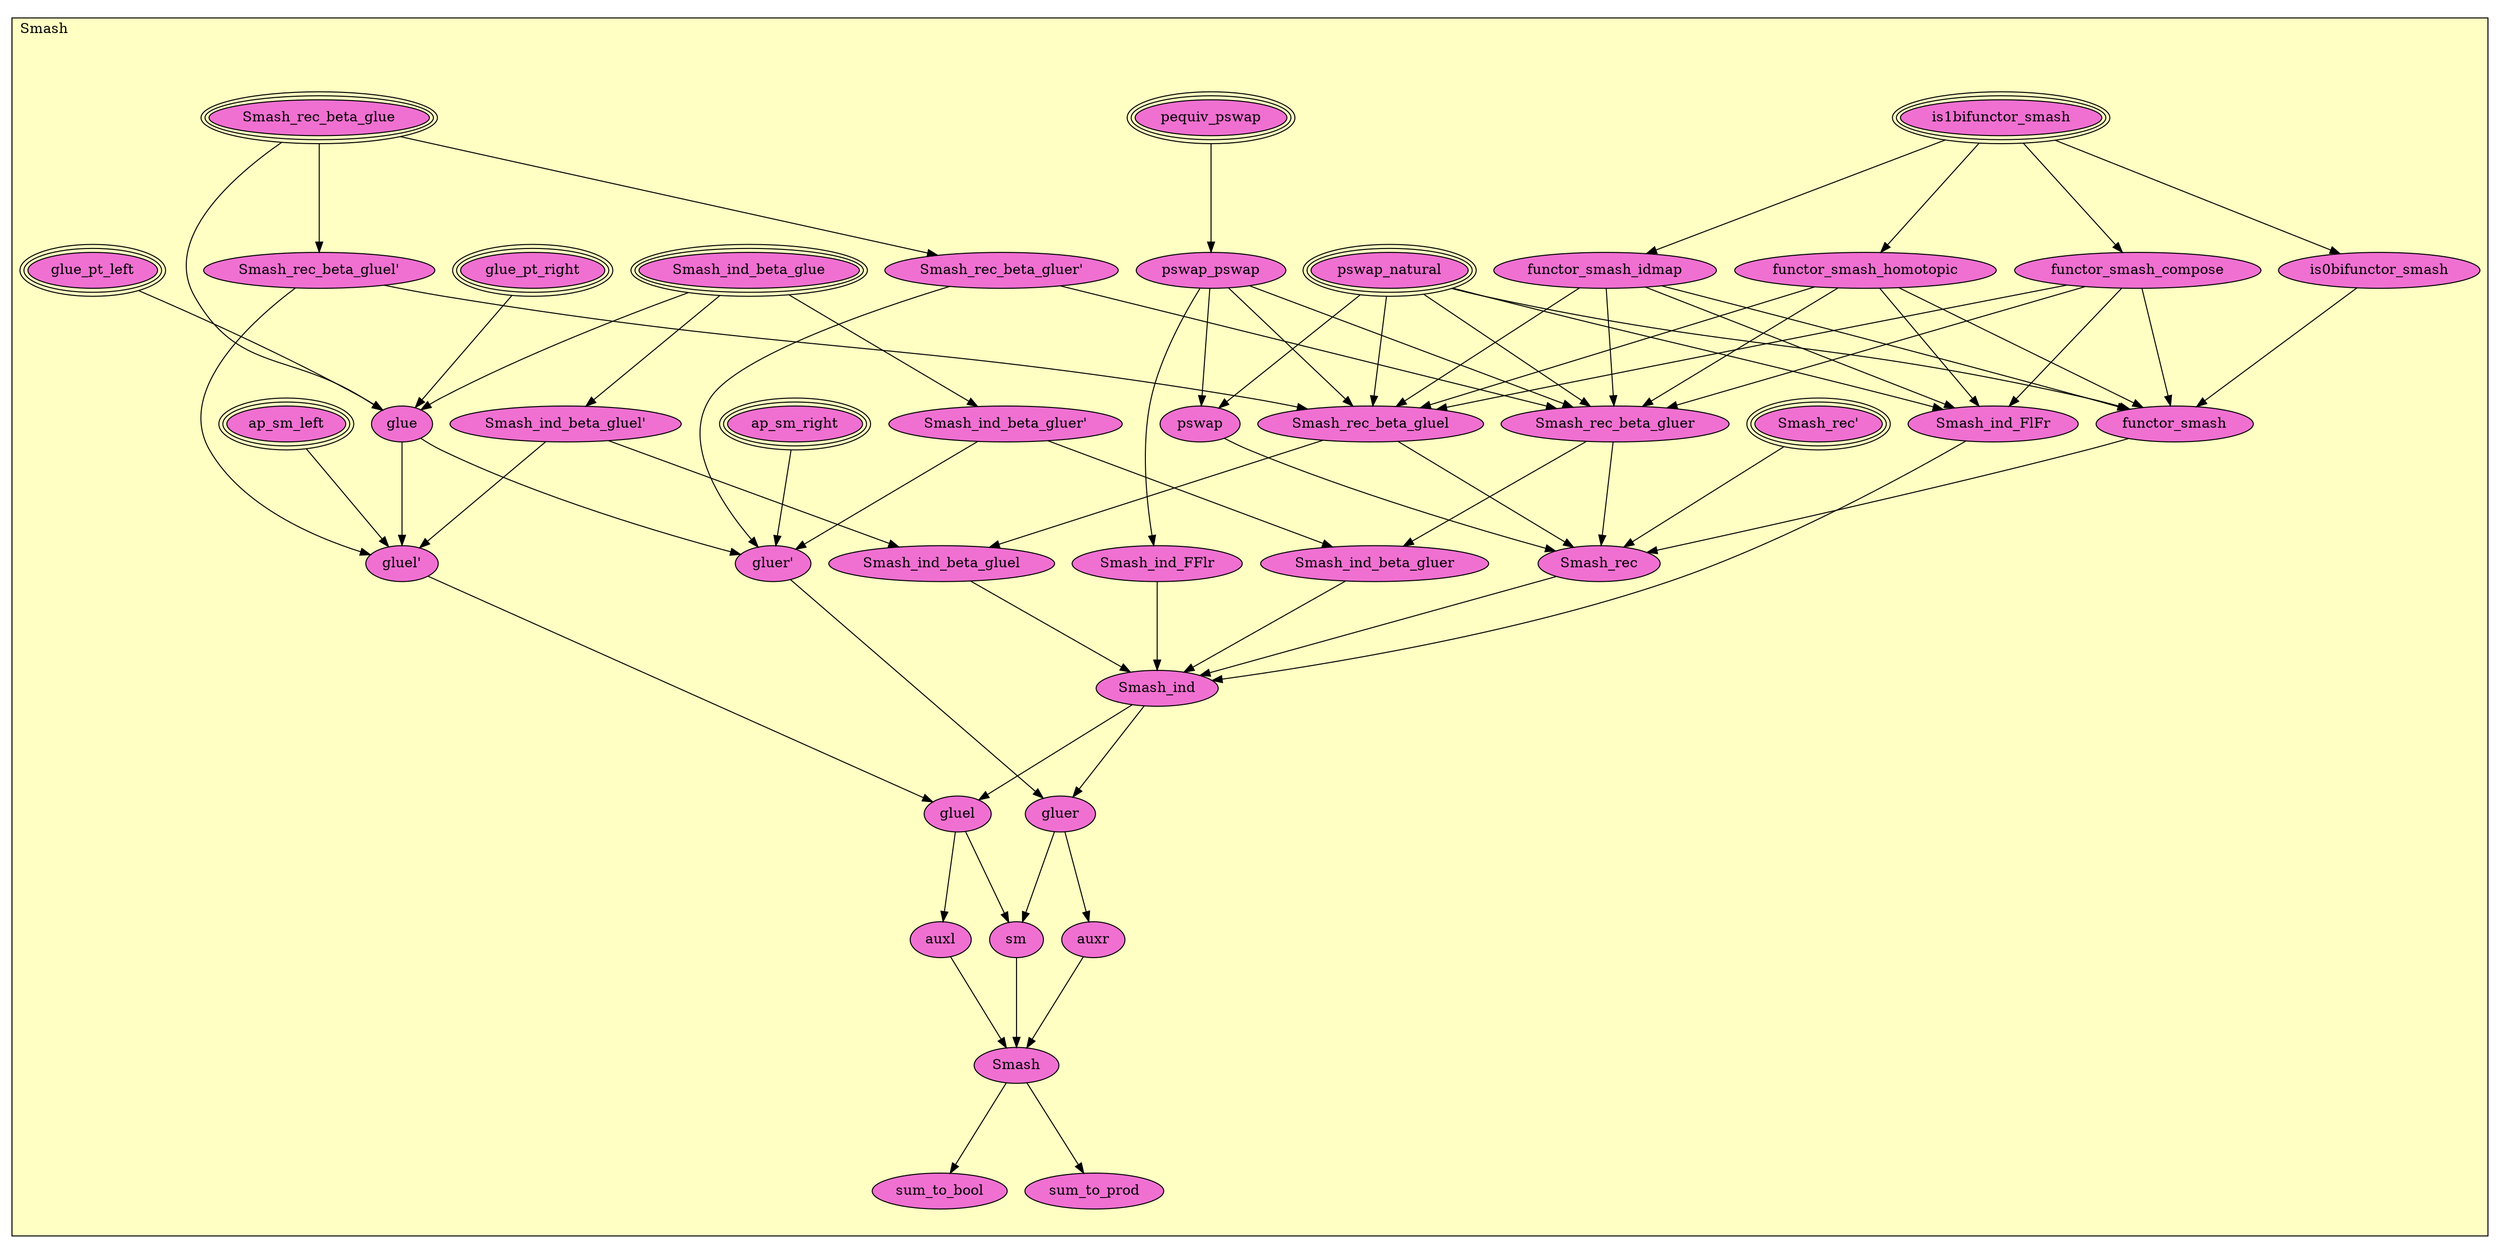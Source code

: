 digraph HoTT_Homotopy_Smash {
  graph [ratio=0.5]
  node [style=filled]
Smash_pswap_natural [label="pswap_natural", URL=<Smash.html#pswap_natural>, peripheries=3, fillcolor="#F070D1"] ;
Smash_pequiv_pswap [label="pequiv_pswap", URL=<Smash.html#pequiv_pswap>, peripheries=3, fillcolor="#F070D1"] ;
Smash_pswap_pswap [label="pswap_pswap", URL=<Smash.html#pswap_pswap>, fillcolor="#F070D1"] ;
Smash_pswap [label="pswap", URL=<Smash.html#pswap>, fillcolor="#F070D1"] ;
Smash_is1bifunctor_smash [label="is1bifunctor_smash", URL=<Smash.html#is1bifunctor_smash>, peripheries=3, fillcolor="#F070D1"] ;
Smash_is0bifunctor_smash [label="is0bifunctor_smash", URL=<Smash.html#is0bifunctor_smash>, fillcolor="#F070D1"] ;
Smash_functor_smash_homotopic [label="functor_smash_homotopic", URL=<Smash.html#functor_smash_homotopic>, fillcolor="#F070D1"] ;
Smash_functor_smash_compose [label="functor_smash_compose", URL=<Smash.html#functor_smash_compose>, fillcolor="#F070D1"] ;
Smash_functor_smash_idmap [label="functor_smash_idmap", URL=<Smash.html#functor_smash_idmap>, fillcolor="#F070D1"] ;
Smash_functor_smash [label="functor_smash", URL=<Smash.html#functor_smash>, fillcolor="#F070D1"] ;
Smash_Smash_ind_FFlr [label="Smash_ind_FFlr", URL=<Smash.html#Smash_ind_FFlr>, fillcolor="#F070D1"] ;
Smash_Smash_ind_FlFr [label="Smash_ind_FlFr", URL=<Smash.html#Smash_ind_FlFr>, fillcolor="#F070D1"] ;
Smash_Smash_rec_beta_glue [label="Smash_rec_beta_glue", URL=<Smash.html#Smash_rec_beta_glue>, peripheries=3, fillcolor="#F070D1"] ;
Smash_Smash_rec_beta_gluer_ [label="Smash_rec_beta_gluer'", URL=<Smash.html#Smash_rec_beta_gluer'>, fillcolor="#F070D1"] ;
Smash_Smash_rec_beta_gluel_ [label="Smash_rec_beta_gluel'", URL=<Smash.html#Smash_rec_beta_gluel'>, fillcolor="#F070D1"] ;
Smash_Smash_rec_beta_gluer [label="Smash_rec_beta_gluer", URL=<Smash.html#Smash_rec_beta_gluer>, fillcolor="#F070D1"] ;
Smash_Smash_rec_beta_gluel [label="Smash_rec_beta_gluel", URL=<Smash.html#Smash_rec_beta_gluel>, fillcolor="#F070D1"] ;
Smash_Smash_rec_ [label="Smash_rec'", URL=<Smash.html#Smash_rec'>, peripheries=3, fillcolor="#F070D1"] ;
Smash_Smash_rec [label="Smash_rec", URL=<Smash.html#Smash_rec>, fillcolor="#F070D1"] ;
Smash_Smash_ind_beta_glue [label="Smash_ind_beta_glue", URL=<Smash.html#Smash_ind_beta_glue>, peripheries=3, fillcolor="#F070D1"] ;
Smash_Smash_ind_beta_gluer_ [label="Smash_ind_beta_gluer'", URL=<Smash.html#Smash_ind_beta_gluer'>, fillcolor="#F070D1"] ;
Smash_Smash_ind_beta_gluel_ [label="Smash_ind_beta_gluel'", URL=<Smash.html#Smash_ind_beta_gluel'>, fillcolor="#F070D1"] ;
Smash_Smash_ind_beta_gluer [label="Smash_ind_beta_gluer", URL=<Smash.html#Smash_ind_beta_gluer>, fillcolor="#F070D1"] ;
Smash_Smash_ind_beta_gluel [label="Smash_ind_beta_gluel", URL=<Smash.html#Smash_ind_beta_gluel>, fillcolor="#F070D1"] ;
Smash_Smash_ind [label="Smash_ind", URL=<Smash.html#Smash_ind>, fillcolor="#F070D1"] ;
Smash_ap_sm_right [label="ap_sm_right", URL=<Smash.html#ap_sm_right>, peripheries=3, fillcolor="#F070D1"] ;
Smash_ap_sm_left [label="ap_sm_left", URL=<Smash.html#ap_sm_left>, peripheries=3, fillcolor="#F070D1"] ;
Smash_glue_pt_right [label="glue_pt_right", URL=<Smash.html#glue_pt_right>, peripheries=3, fillcolor="#F070D1"] ;
Smash_glue_pt_left [label="glue_pt_left", URL=<Smash.html#glue_pt_left>, peripheries=3, fillcolor="#F070D1"] ;
Smash_glue [label="glue", URL=<Smash.html#glue>, fillcolor="#F070D1"] ;
Smash_gluer_ [label="gluer'", URL=<Smash.html#gluer'>, fillcolor="#F070D1"] ;
Smash_gluel_ [label="gluel'", URL=<Smash.html#gluel'>, fillcolor="#F070D1"] ;
Smash_gluer [label="gluer", URL=<Smash.html#gluer>, fillcolor="#F070D1"] ;
Smash_gluel [label="gluel", URL=<Smash.html#gluel>, fillcolor="#F070D1"] ;
Smash_auxr [label="auxr", URL=<Smash.html#auxr>, fillcolor="#F070D1"] ;
Smash_auxl [label="auxl", URL=<Smash.html#auxl>, fillcolor="#F070D1"] ;
Smash_sm [label="sm", URL=<Smash.html#sm>, fillcolor="#F070D1"] ;
Smash_Smash [label="Smash", URL=<Smash.html#Smash>, fillcolor="#F070D1"] ;
Smash_sum_to_bool [label="sum_to_bool", URL=<Smash.html#sum_to_bool>, fillcolor="#F070D1"] ;
Smash_sum_to_prod [label="sum_to_prod", URL=<Smash.html#sum_to_prod>, fillcolor="#F070D1"] ;
  Smash_pswap_natural -> Smash_pswap [] ;
  Smash_pswap_natural -> Smash_functor_smash [] ;
  Smash_pswap_natural -> Smash_Smash_ind_FlFr [] ;
  Smash_pswap_natural -> Smash_Smash_rec_beta_gluer [] ;
  Smash_pswap_natural -> Smash_Smash_rec_beta_gluel [] ;
  Smash_pequiv_pswap -> Smash_pswap_pswap [] ;
  Smash_pswap_pswap -> Smash_pswap [] ;
  Smash_pswap_pswap -> Smash_Smash_ind_FFlr [] ;
  Smash_pswap_pswap -> Smash_Smash_rec_beta_gluer [] ;
  Smash_pswap_pswap -> Smash_Smash_rec_beta_gluel [] ;
  Smash_pswap -> Smash_Smash_rec [] ;
  Smash_is1bifunctor_smash -> Smash_is0bifunctor_smash [] ;
  Smash_is1bifunctor_smash -> Smash_functor_smash_homotopic [] ;
  Smash_is1bifunctor_smash -> Smash_functor_smash_compose [] ;
  Smash_is1bifunctor_smash -> Smash_functor_smash_idmap [] ;
  Smash_is0bifunctor_smash -> Smash_functor_smash [] ;
  Smash_functor_smash_homotopic -> Smash_functor_smash [] ;
  Smash_functor_smash_homotopic -> Smash_Smash_ind_FlFr [] ;
  Smash_functor_smash_homotopic -> Smash_Smash_rec_beta_gluer [] ;
  Smash_functor_smash_homotopic -> Smash_Smash_rec_beta_gluel [] ;
  Smash_functor_smash_compose -> Smash_functor_smash [] ;
  Smash_functor_smash_compose -> Smash_Smash_ind_FlFr [] ;
  Smash_functor_smash_compose -> Smash_Smash_rec_beta_gluer [] ;
  Smash_functor_smash_compose -> Smash_Smash_rec_beta_gluel [] ;
  Smash_functor_smash_idmap -> Smash_functor_smash [] ;
  Smash_functor_smash_idmap -> Smash_Smash_ind_FlFr [] ;
  Smash_functor_smash_idmap -> Smash_Smash_rec_beta_gluer [] ;
  Smash_functor_smash_idmap -> Smash_Smash_rec_beta_gluel [] ;
  Smash_functor_smash -> Smash_Smash_rec [] ;
  Smash_Smash_ind_FFlr -> Smash_Smash_ind [] ;
  Smash_Smash_ind_FlFr -> Smash_Smash_ind [] ;
  Smash_Smash_rec_beta_glue -> Smash_Smash_rec_beta_gluer_ [] ;
  Smash_Smash_rec_beta_glue -> Smash_Smash_rec_beta_gluel_ [] ;
  Smash_Smash_rec_beta_glue -> Smash_glue [] ;
  Smash_Smash_rec_beta_gluer_ -> Smash_Smash_rec_beta_gluer [] ;
  Smash_Smash_rec_beta_gluer_ -> Smash_gluer_ [] ;
  Smash_Smash_rec_beta_gluel_ -> Smash_Smash_rec_beta_gluel [] ;
  Smash_Smash_rec_beta_gluel_ -> Smash_gluel_ [] ;
  Smash_Smash_rec_beta_gluer -> Smash_Smash_rec [] ;
  Smash_Smash_rec_beta_gluer -> Smash_Smash_ind_beta_gluer [] ;
  Smash_Smash_rec_beta_gluel -> Smash_Smash_rec [] ;
  Smash_Smash_rec_beta_gluel -> Smash_Smash_ind_beta_gluel [] ;
  Smash_Smash_rec_ -> Smash_Smash_rec [] ;
  Smash_Smash_rec -> Smash_Smash_ind [] ;
  Smash_Smash_ind_beta_glue -> Smash_Smash_ind_beta_gluer_ [] ;
  Smash_Smash_ind_beta_glue -> Smash_Smash_ind_beta_gluel_ [] ;
  Smash_Smash_ind_beta_glue -> Smash_glue [] ;
  Smash_Smash_ind_beta_gluer_ -> Smash_Smash_ind_beta_gluer [] ;
  Smash_Smash_ind_beta_gluer_ -> Smash_gluer_ [] ;
  Smash_Smash_ind_beta_gluel_ -> Smash_Smash_ind_beta_gluel [] ;
  Smash_Smash_ind_beta_gluel_ -> Smash_gluel_ [] ;
  Smash_Smash_ind_beta_gluer -> Smash_Smash_ind [] ;
  Smash_Smash_ind_beta_gluel -> Smash_Smash_ind [] ;
  Smash_Smash_ind -> Smash_gluer [] ;
  Smash_Smash_ind -> Smash_gluel [] ;
  Smash_ap_sm_right -> Smash_gluer_ [] ;
  Smash_ap_sm_left -> Smash_gluel_ [] ;
  Smash_glue_pt_right -> Smash_glue [] ;
  Smash_glue_pt_left -> Smash_glue [] ;
  Smash_glue -> Smash_gluer_ [] ;
  Smash_glue -> Smash_gluel_ [] ;
  Smash_gluer_ -> Smash_gluer [] ;
  Smash_gluel_ -> Smash_gluel [] ;
  Smash_gluer -> Smash_auxr [] ;
  Smash_gluer -> Smash_sm [] ;
  Smash_gluel -> Smash_auxl [] ;
  Smash_gluel -> Smash_sm [] ;
  Smash_auxr -> Smash_Smash [] ;
  Smash_auxl -> Smash_Smash [] ;
  Smash_sm -> Smash_Smash [] ;
  Smash_Smash -> Smash_sum_to_bool [] ;
  Smash_Smash -> Smash_sum_to_prod [] ;
subgraph cluster_Smash { label="Smash"; fillcolor="#FFFFC3"; labeljust=l; style=filled 
Smash_sum_to_prod; Smash_sum_to_bool; Smash_Smash; Smash_sm; Smash_auxl; Smash_auxr; Smash_gluel; Smash_gluer; Smash_gluel_; Smash_gluer_; Smash_glue; Smash_glue_pt_left; Smash_glue_pt_right; Smash_ap_sm_left; Smash_ap_sm_right; Smash_Smash_ind; Smash_Smash_ind_beta_gluel; Smash_Smash_ind_beta_gluer; Smash_Smash_ind_beta_gluel_; Smash_Smash_ind_beta_gluer_; Smash_Smash_ind_beta_glue; Smash_Smash_rec; Smash_Smash_rec_; Smash_Smash_rec_beta_gluel; Smash_Smash_rec_beta_gluer; Smash_Smash_rec_beta_gluel_; Smash_Smash_rec_beta_gluer_; Smash_Smash_rec_beta_glue; Smash_Smash_ind_FlFr; Smash_Smash_ind_FFlr; Smash_functor_smash; Smash_functor_smash_idmap; Smash_functor_smash_compose; Smash_functor_smash_homotopic; Smash_is0bifunctor_smash; Smash_is1bifunctor_smash; Smash_pswap; Smash_pswap_pswap; Smash_pequiv_pswap; Smash_pswap_natural; };
} /* END */
